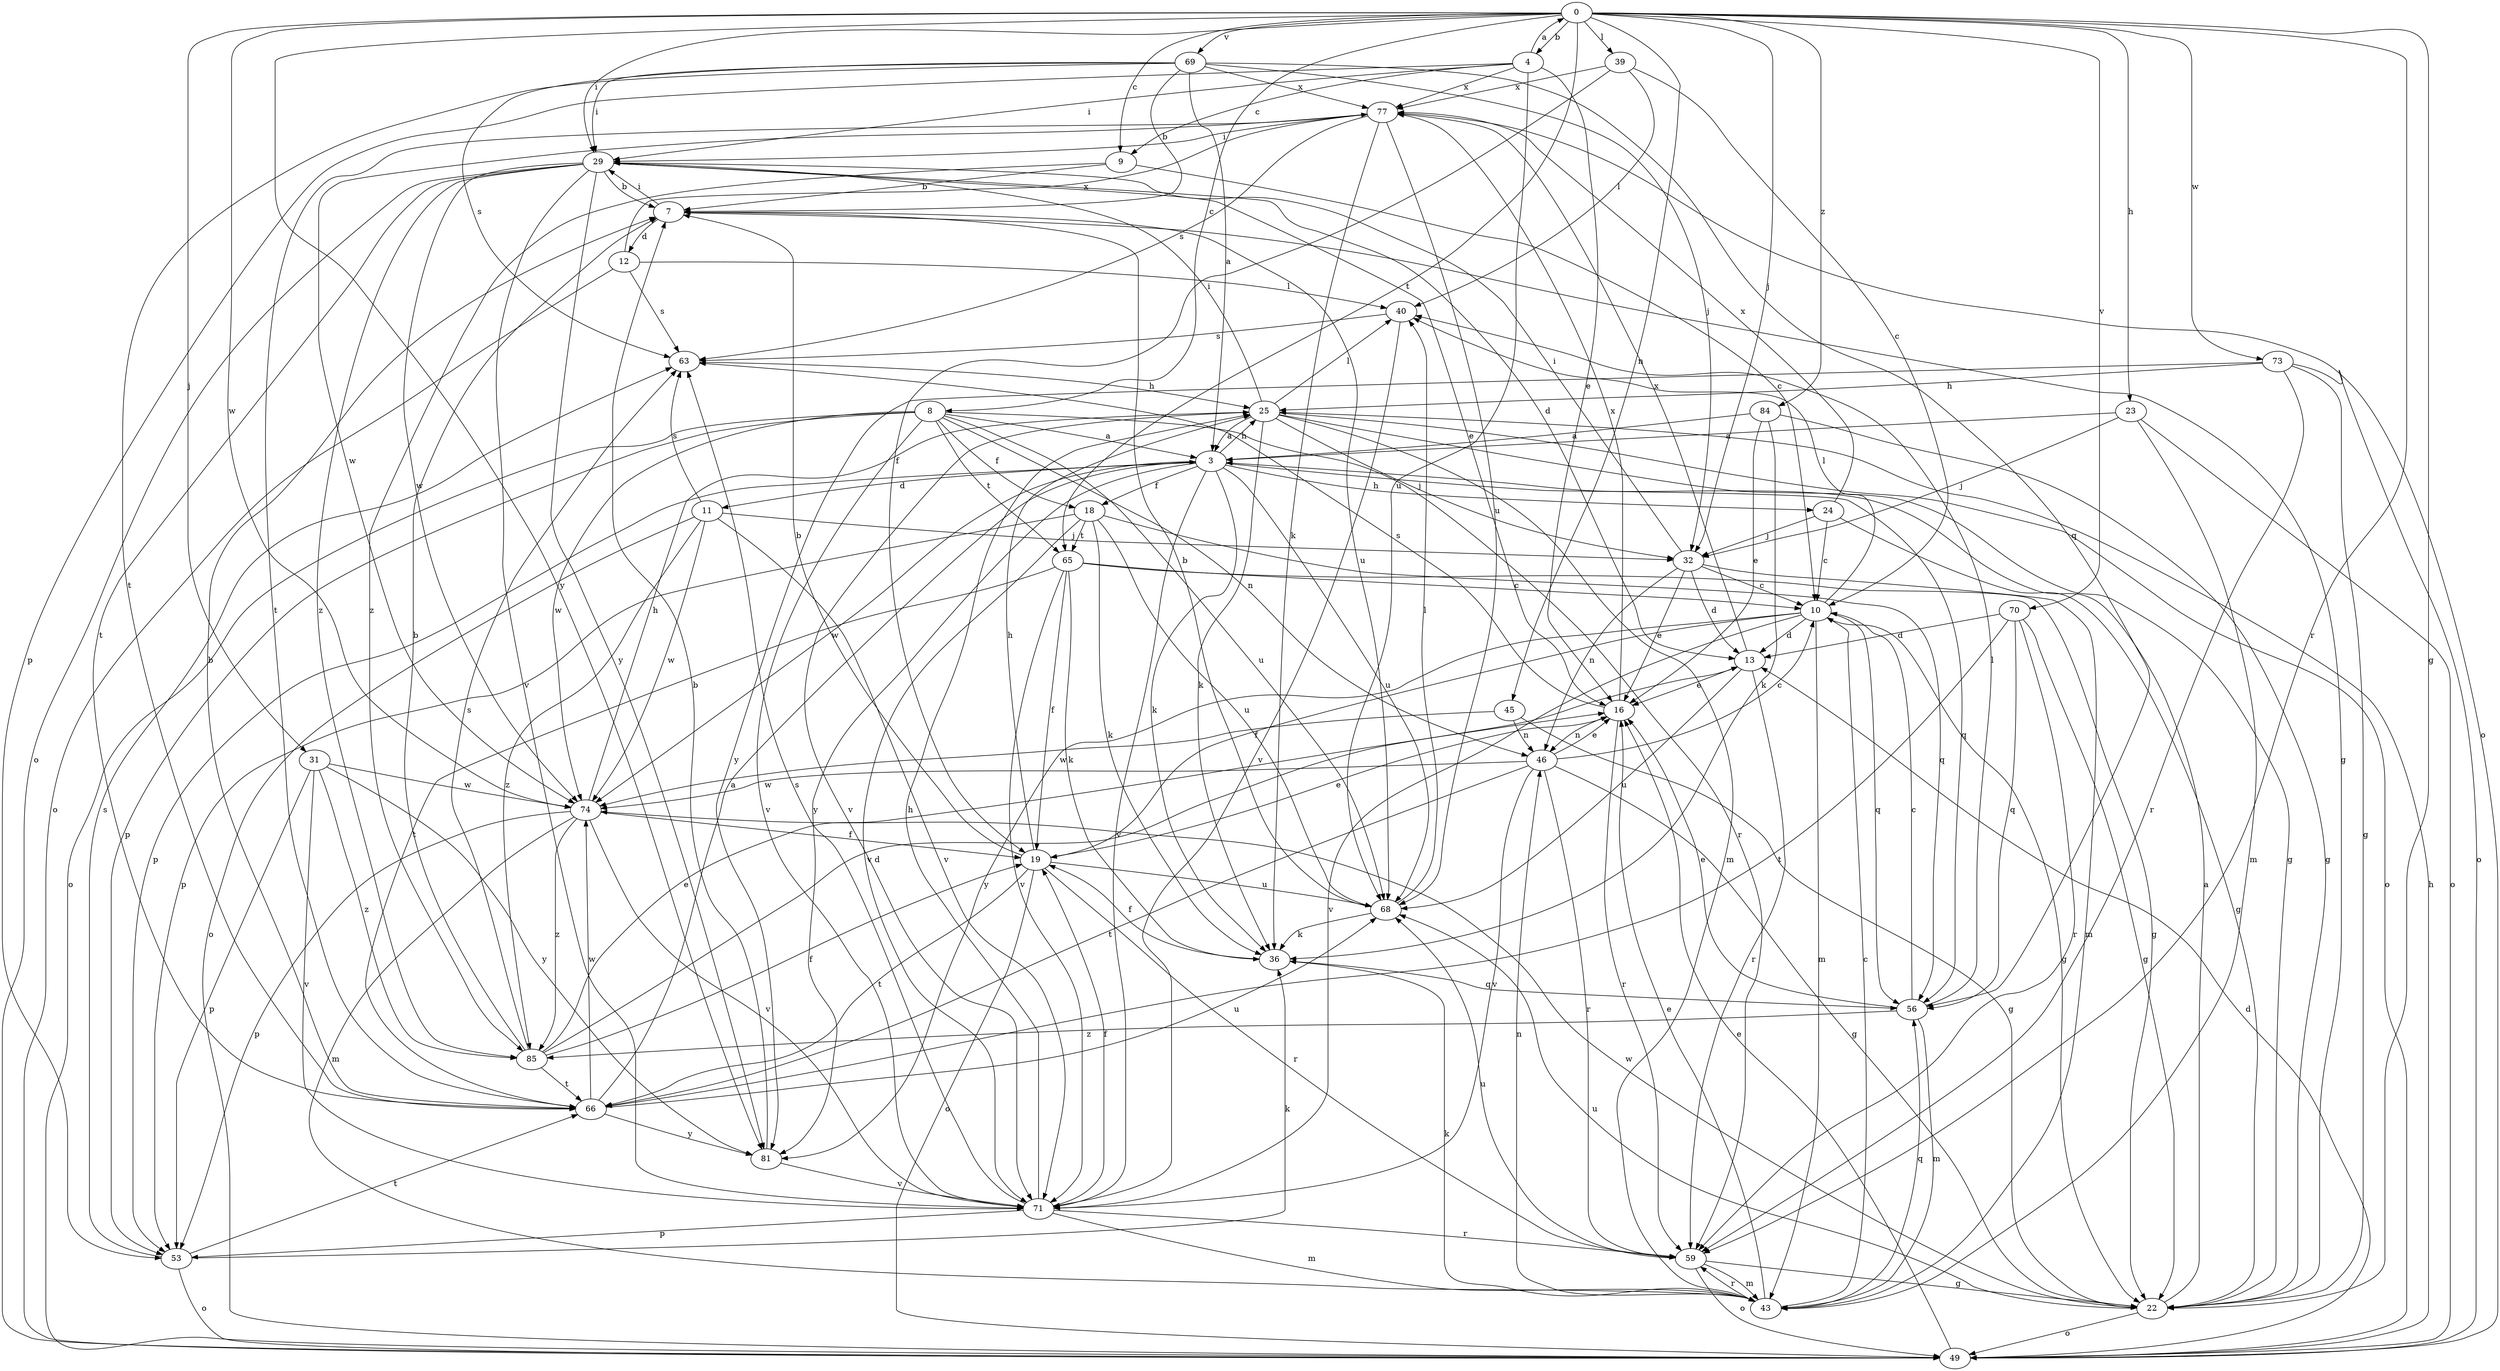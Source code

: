 strict digraph  {
0;
3;
4;
7;
8;
9;
10;
11;
12;
13;
16;
18;
19;
22;
23;
24;
25;
29;
31;
32;
36;
39;
40;
43;
45;
46;
49;
53;
56;
59;
63;
65;
66;
68;
69;
70;
71;
73;
74;
77;
81;
84;
85;
0 -> 4  [label=b];
0 -> 8  [label=c];
0 -> 9  [label=c];
0 -> 22  [label=g];
0 -> 23  [label=h];
0 -> 29  [label=i];
0 -> 31  [label=j];
0 -> 32  [label=j];
0 -> 39  [label=l];
0 -> 45  [label=n];
0 -> 59  [label=r];
0 -> 65  [label=t];
0 -> 69  [label=v];
0 -> 70  [label=v];
0 -> 73  [label=w];
0 -> 74  [label=w];
0 -> 81  [label=y];
0 -> 84  [label=z];
3 -> 11  [label=d];
3 -> 18  [label=f];
3 -> 24  [label=h];
3 -> 25  [label=h];
3 -> 36  [label=k];
3 -> 53  [label=p];
3 -> 56  [label=q];
3 -> 68  [label=u];
3 -> 71  [label=v];
3 -> 74  [label=w];
3 -> 81  [label=y];
4 -> 0  [label=a];
4 -> 9  [label=c];
4 -> 16  [label=e];
4 -> 29  [label=i];
4 -> 53  [label=p];
4 -> 68  [label=u];
4 -> 77  [label=x];
7 -> 12  [label=d];
7 -> 22  [label=g];
7 -> 29  [label=i];
7 -> 68  [label=u];
8 -> 3  [label=a];
8 -> 18  [label=f];
8 -> 46  [label=n];
8 -> 49  [label=o];
8 -> 53  [label=p];
8 -> 59  [label=r];
8 -> 65  [label=t];
8 -> 68  [label=u];
8 -> 71  [label=v];
8 -> 74  [label=w];
9 -> 7  [label=b];
9 -> 10  [label=c];
9 -> 85  [label=z];
10 -> 13  [label=d];
10 -> 19  [label=f];
10 -> 22  [label=g];
10 -> 40  [label=l];
10 -> 43  [label=m];
10 -> 56  [label=q];
10 -> 71  [label=v];
10 -> 81  [label=y];
11 -> 32  [label=j];
11 -> 49  [label=o];
11 -> 63  [label=s];
11 -> 71  [label=v];
11 -> 74  [label=w];
11 -> 85  [label=z];
12 -> 40  [label=l];
12 -> 49  [label=o];
12 -> 63  [label=s];
12 -> 77  [label=x];
13 -> 16  [label=e];
13 -> 59  [label=r];
13 -> 68  [label=u];
13 -> 77  [label=x];
16 -> 46  [label=n];
16 -> 59  [label=r];
16 -> 63  [label=s];
16 -> 77  [label=x];
18 -> 36  [label=k];
18 -> 53  [label=p];
18 -> 56  [label=q];
18 -> 65  [label=t];
18 -> 68  [label=u];
18 -> 71  [label=v];
19 -> 7  [label=b];
19 -> 16  [label=e];
19 -> 25  [label=h];
19 -> 49  [label=o];
19 -> 59  [label=r];
19 -> 66  [label=t];
19 -> 68  [label=u];
22 -> 3  [label=a];
22 -> 49  [label=o];
22 -> 68  [label=u];
22 -> 74  [label=w];
23 -> 3  [label=a];
23 -> 32  [label=j];
23 -> 43  [label=m];
23 -> 49  [label=o];
24 -> 10  [label=c];
24 -> 22  [label=g];
24 -> 32  [label=j];
24 -> 77  [label=x];
25 -> 3  [label=a];
25 -> 22  [label=g];
25 -> 29  [label=i];
25 -> 32  [label=j];
25 -> 36  [label=k];
25 -> 40  [label=l];
25 -> 43  [label=m];
25 -> 49  [label=o];
25 -> 71  [label=v];
29 -> 7  [label=b];
29 -> 13  [label=d];
29 -> 16  [label=e];
29 -> 49  [label=o];
29 -> 66  [label=t];
29 -> 71  [label=v];
29 -> 74  [label=w];
29 -> 81  [label=y];
29 -> 85  [label=z];
31 -> 53  [label=p];
31 -> 71  [label=v];
31 -> 74  [label=w];
31 -> 81  [label=y];
31 -> 85  [label=z];
32 -> 10  [label=c];
32 -> 13  [label=d];
32 -> 16  [label=e];
32 -> 29  [label=i];
32 -> 43  [label=m];
32 -> 46  [label=n];
36 -> 19  [label=f];
36 -> 56  [label=q];
39 -> 10  [label=c];
39 -> 19  [label=f];
39 -> 40  [label=l];
39 -> 77  [label=x];
40 -> 63  [label=s];
40 -> 71  [label=v];
43 -> 10  [label=c];
43 -> 16  [label=e];
43 -> 36  [label=k];
43 -> 46  [label=n];
43 -> 56  [label=q];
43 -> 59  [label=r];
45 -> 22  [label=g];
45 -> 46  [label=n];
45 -> 74  [label=w];
46 -> 10  [label=c];
46 -> 16  [label=e];
46 -> 22  [label=g];
46 -> 59  [label=r];
46 -> 66  [label=t];
46 -> 71  [label=v];
46 -> 74  [label=w];
49 -> 13  [label=d];
49 -> 16  [label=e];
49 -> 25  [label=h];
53 -> 36  [label=k];
53 -> 49  [label=o];
53 -> 63  [label=s];
53 -> 66  [label=t];
56 -> 10  [label=c];
56 -> 16  [label=e];
56 -> 40  [label=l];
56 -> 43  [label=m];
56 -> 85  [label=z];
59 -> 22  [label=g];
59 -> 43  [label=m];
59 -> 49  [label=o];
59 -> 68  [label=u];
63 -> 25  [label=h];
65 -> 10  [label=c];
65 -> 19  [label=f];
65 -> 22  [label=g];
65 -> 36  [label=k];
65 -> 66  [label=t];
65 -> 71  [label=v];
66 -> 3  [label=a];
66 -> 7  [label=b];
66 -> 68  [label=u];
66 -> 74  [label=w];
66 -> 81  [label=y];
68 -> 7  [label=b];
68 -> 36  [label=k];
68 -> 40  [label=l];
69 -> 3  [label=a];
69 -> 7  [label=b];
69 -> 29  [label=i];
69 -> 32  [label=j];
69 -> 56  [label=q];
69 -> 63  [label=s];
69 -> 66  [label=t];
69 -> 77  [label=x];
70 -> 13  [label=d];
70 -> 22  [label=g];
70 -> 56  [label=q];
70 -> 59  [label=r];
70 -> 66  [label=t];
71 -> 19  [label=f];
71 -> 25  [label=h];
71 -> 43  [label=m];
71 -> 53  [label=p];
71 -> 59  [label=r];
71 -> 63  [label=s];
73 -> 22  [label=g];
73 -> 25  [label=h];
73 -> 49  [label=o];
73 -> 59  [label=r];
73 -> 81  [label=y];
74 -> 19  [label=f];
74 -> 25  [label=h];
74 -> 43  [label=m];
74 -> 53  [label=p];
74 -> 71  [label=v];
74 -> 85  [label=z];
77 -> 29  [label=i];
77 -> 36  [label=k];
77 -> 49  [label=o];
77 -> 63  [label=s];
77 -> 66  [label=t];
77 -> 68  [label=u];
77 -> 74  [label=w];
81 -> 7  [label=b];
81 -> 71  [label=v];
84 -> 3  [label=a];
84 -> 16  [label=e];
84 -> 22  [label=g];
84 -> 36  [label=k];
85 -> 7  [label=b];
85 -> 13  [label=d];
85 -> 16  [label=e];
85 -> 19  [label=f];
85 -> 63  [label=s];
85 -> 66  [label=t];
}

